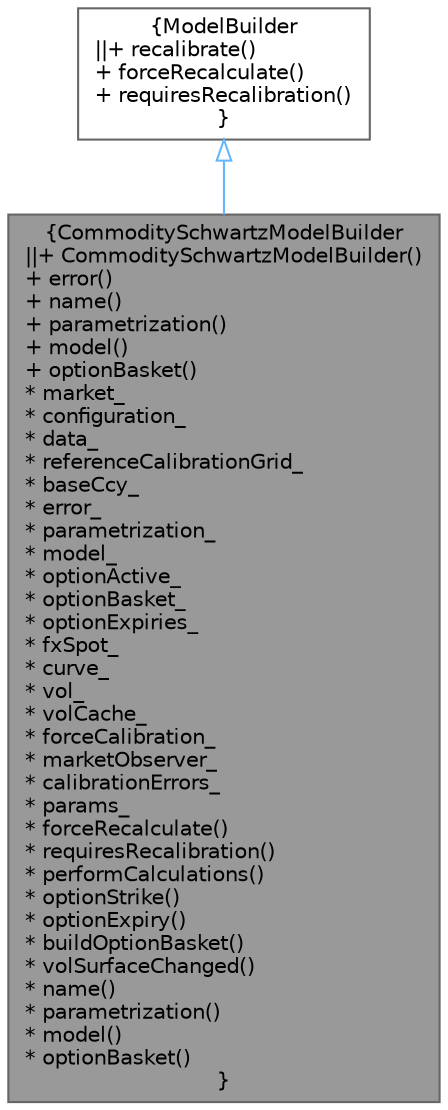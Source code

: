 digraph "CommoditySchwartzModelBuilder"
{
 // INTERACTIVE_SVG=YES
 // LATEX_PDF_SIZE
  bgcolor="transparent";
  edge [fontname=Helvetica,fontsize=10,labelfontname=Helvetica,labelfontsize=10];
  node [fontname=Helvetica,fontsize=10,shape=box,height=0.2,width=0.4];
  Node1 [label="{CommoditySchwartzModelBuilder\n||+ CommoditySchwartzModelBuilder()\l+ error()\l+ name()\l+ parametrization()\l+ model()\l+ optionBasket()\l* market_\l* configuration_\l* data_\l* referenceCalibrationGrid_\l* baseCcy_\l* error_\l* parametrization_\l* model_\l* optionActive_\l* optionBasket_\l* optionExpiries_\l* fxSpot_\l* curve_\l* vol_\l* volCache_\l* forceCalibration_\l* marketObserver_\l* calibrationErrors_\l* params_\l* forceRecalculate()\l* requiresRecalibration()\l* performCalculations()\l* optionStrike()\l* optionExpiry()\l* buildOptionBasket()\l* volSurfaceChanged()\l* name()\l* parametrization()\l* model()\l* optionBasket()\l}",height=0.2,width=0.4,color="gray40", fillcolor="grey60", style="filled", fontcolor="black",tooltip="Builder for a COM model component."];
  Node2 -> Node1 [dir="back",color="steelblue1",style="solid",arrowtail="onormal"];
  Node2 [label="{ModelBuilder\n||+ recalibrate()\l+ forceRecalculate()\l+ requiresRecalibration()\l}",height=0.2,width=0.4,color="gray40", fillcolor="white", style="filled",URL="C:/dev/ORE/documentation/QuantExt/doc/quantext.tag$class_quant_ext_1_1_model_builder.html",tooltip=" "];
}
